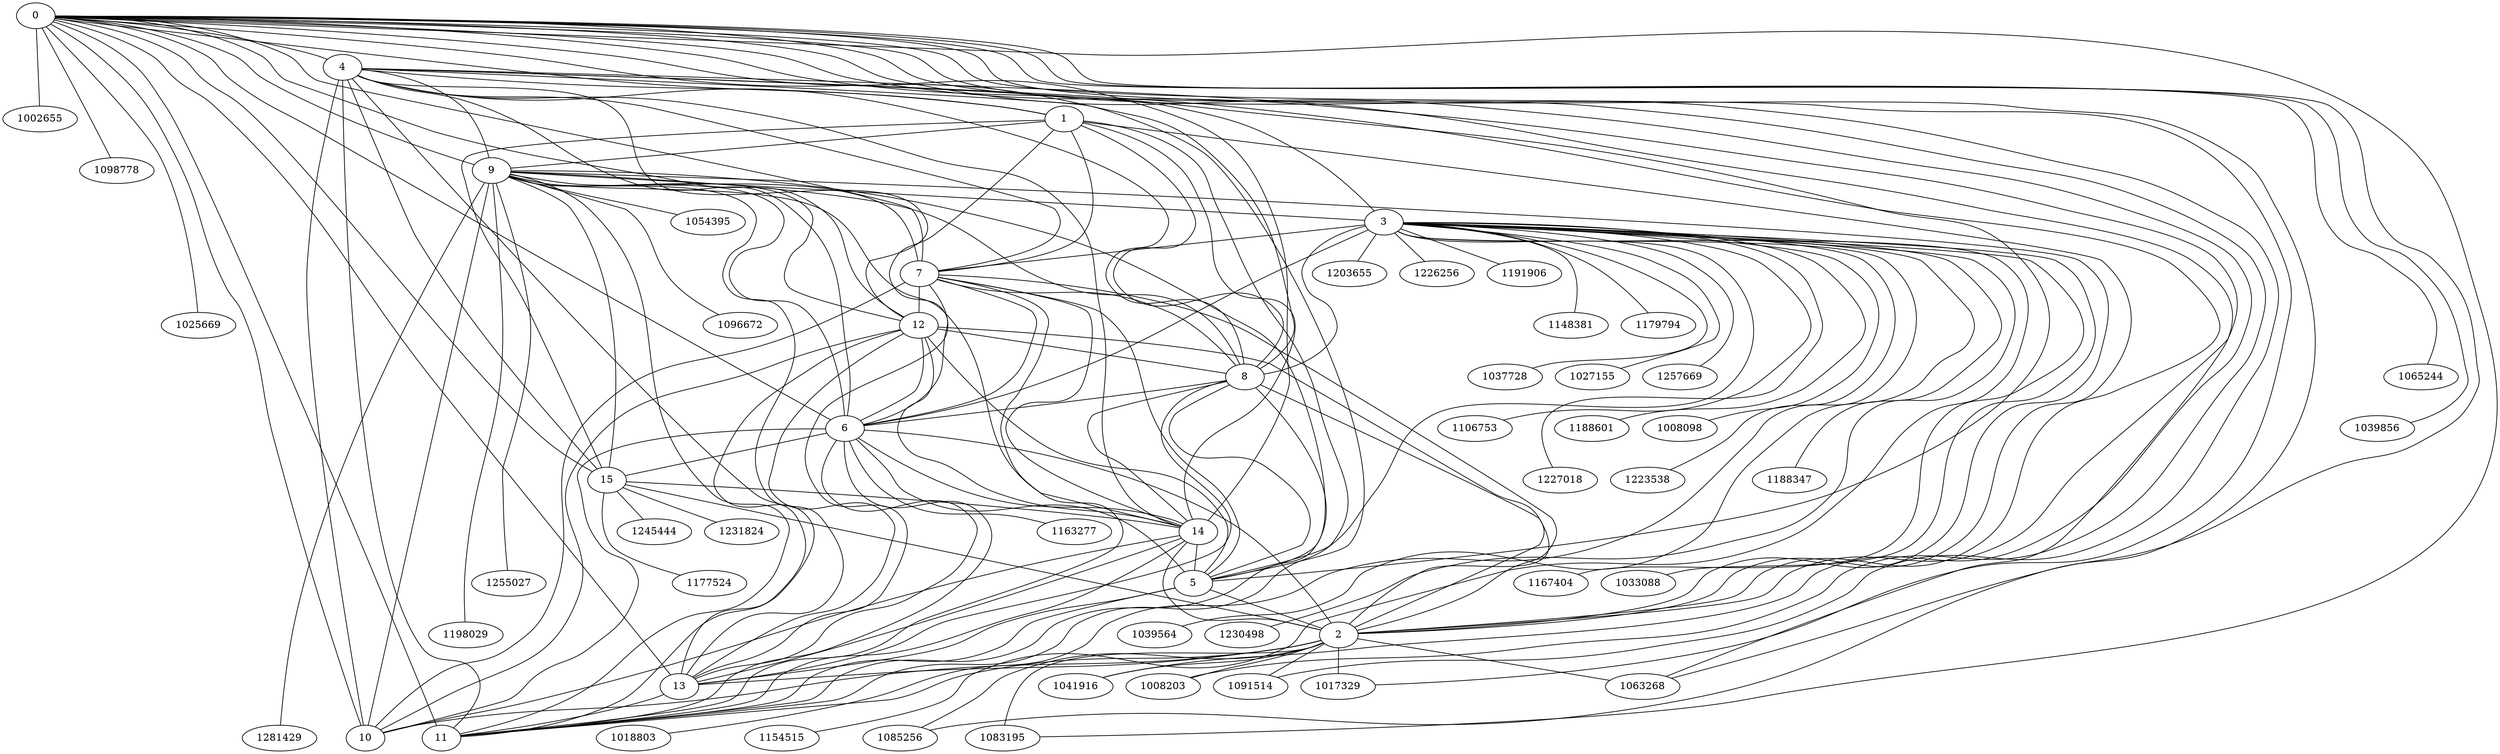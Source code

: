 graph G {
0 -- 1002655 [weight=0.129971762501505, s=External];
0 [id=20545];
1 [id=89415];
1002655 [id=2655, c=3];
0 -- 1098778 [weight=0.13115897270929383, s=External];
2 [id=115233];
3 [id=131221];
1098778 [id=98778, c=3];
0 -- 1025669 [weight=0.13208769359861283, s=External];
4 [id=142556];
5 [id=142557];
1025669 [id=25669, c=3];
0 -- 1085256 [weight=0.13485483909128293, s=External];
6 [id=142558];
7 [id=165521];
1085256 [id=85256, c=3];
0 -- 1083195 [weight=0.13648878534636794, s=External];
8 [id=165522];
9 [id=165523];
1083195 [id=83195, c=5];
0 -- 1041916 [weight=0.13787547425480196, s=External];
10 [id=182541];
11 [id=182952];
1041916 [id=41916, c=5];
0 -- 1008203 [weight=0.13904532839176678, s=External];
12 [id=182953];
13 [id=182954];
1008203 [id=8203, c=1];
0 -- 1065244 [weight=0.14183900234389402, s=External];
14 [id=217428];
15 [id=226588];
1065244 [id=65244, c=3];
1 -- 0 [weight=0.476703569282278];
0 -- 1039856 [weight=0.14586050633447487, s=External];
2 -- 0 [weight=0.427815365985939];
1039856 [id=39856, c=3];
6 -- 0 [weight=0.279077902598753];
0 -- 1091514 [weight=0.15282175298559414, s=External];
14 -- 0 [weight=0.193305365193457];
1091514 [id=91514, c=5];
15 -- 0 [weight=0.101745250122025];
0 -- 1017329 [weight=0.15360432725482034, s=External];
2 -- 1 [weight=0.616077331677036];
1017329 [id=17329, c=5];
4 -- 1 [weight=0.383571457295433];
0 -- 10 [weight=0.1620080616632741, s=Hidden];
6 -- 1 [weight=0.378093245624341];
0 -- 11 [weight=0.17169689894225437, s=Hidden];
14 -- 1 [weight=0.265028485510463];
0 -- 1063268 [weight=0.17696250237940062, s=External];
4 -- 2 [weight=0.417324364281611];
1063268 [id=63268, c=5];
5 -- 2 [weight=0.401556560293771];
0 -- 9 [weight=0.17748873338895005, s=Hidden];
6 -- 2 [weight=0.406117972534031];
0 -- 13 [weight=0.18184776241932007, s=Hidden];
14 -- 2 [weight=0.268789332553792];
0 -- 12 [weight=0.18262599701049112, s=Hidden];
15 -- 2 [weight=0.0779810835350082];
0 -- 7 [weight=0.18961047731978153, s=Hidden];
6 -- 4 [weight=0.692600981885131];
0 -- 8 [weight=0.2179842015008013, s=Hidden];
6 -- 5 [weight=0.703035457255422];
0 -- 4 [weight=0.26705178913628236, s=Hidden];
6 -- 3 [weight=0.0555269384401246];
0 -- 5 [weight=0.2925378990905927, s=Hidden];
8 -- 6 [weight=0.551187649699527];
1 -- 8 [weight=0.2830419540286084, s=Hidden];
9 -- 6 [weight=0.491764187046704];
1 -- 7 [weight=0.2934190741763479, s=Hidden];
15 -- 14 [weight=0.0767709379364493];
1 -- 9 [weight=0.2963324498894404, s=Hidden];
4 -- 3 [weight=0.0533389710888763];
1 -- 5 [weight=0.3633762060617412, s=Hidden];
5 -- 4 [weight=0.692223909719991];
2 -- 1041916 [weight=0.07868262055052251, s=External];
7 -- 4 [weight=0.53116460912583];
2 -- 1083195 [weight=0.07911782114503887, s=External];
8 -- 4 [weight=0.51600307458695];
2 -- 1008203 [weight=0.08108834420722728, s=External];
9 -- 4 [weight=0.529982794756563];
2 -- 1091514 [weight=0.08192975094472446, s=External];
10 -- 4 [weight=0.257030809793678];
2 -- 1017329 [weight=0.08329672597193385, s=External];
8 -- 5 [weight=0.521021669638672];
2 -- 1085256 [weight=0.0838025279230071, s=External];
9 -- 3 [weight=0.048069291700235];
2 -- 1063268 [weight=0.09289666044612928, s=External];
8 -- 7 [weight=0.620323939222648];
2 -- 10 [weight=0.21047096506481042, s=Hidden];
9 -- 7 [weight=0.73776113876354];
2 -- 11 [weight=0.2479211627695585, s=Hidden];
10 -- 7 [weight=0.255920269866666];
2 -- 12 [weight=0.2575967402393798, s=Hidden];
11 -- 7 [weight=0.482476720543409];
2 -- 13 [weight=0.2744571022873349, s=Hidden];
13 -- 7 [weight=0.531891317487756];
2 -- 8 [weight=0.2942779270592491, s=Hidden];
9 -- 8 [weight=0.597795743995752];
2 -- 9 [weight=0.299703149402125, s=Hidden];
11 -- 8 [weight=0.493309863384325];
2 -- 7 [weight=0.30752002421548624, s=Hidden];
12 -- 8 [weight=0.497411002665796];
3 -- 1257669 [weight=0.04871234284525479, s=External];
13 -- 8 [weight=0.544593055093996];
1257669 [id=257669, c=11];
10 -- 9 [weight=0.266020177773917];
3 -- 1008098 [weight=0.04929912816972377, s=External];
13 -- 9 [weight=0.520071978020908];
1008098 [id=8098, c=3];
12 -- 11 [weight=0.600692162435775];
3 -- 1223538 [weight=0.049753621533654646, s=External];
13 -- 11 [weight=0.659215457245834];
1223538 [id=223538, c=11];
13 -- 12 [weight=0.683706249300304];
3 -- 8 [weight=0.05011801755604321, s=Hidden];
3 -- 1033088 [weight=0.05017561388423258, s=External];
1033088 [id=33088, c=5];
3 -- 1039564 [weight=0.050538154845977894, s=External];
1039564 [id=39564, c=5];
3 -- 1018803 [weight=0.05110191600357008, s=External];
1018803 [id=18803, c=5];
3 -- 1148381 [weight=0.05184222625278291, s=External];
1148381 [id=148381, c=11];
3 -- 1037728 [weight=0.05244700316874276, s=External];
1037728 [id=37728, c=5];
3 -- 11 [weight=0.053112573768940616, s=Hidden];
3 -- 1106753 [weight=0.05317330384271697, s=External];
1106753 [id=106753, c=5];
3 -- 7 [weight=0.05351300189268995, s=Hidden];
3 -- 1188347 [weight=0.05384613799879892, s=External];
1188347 [id=188347, c=5];
3 -- 1167404 [weight=0.054043225730205244, s=External];
1167404 [id=167404, c=5];
3 -- 1230498 [weight=0.05573152056650019, s=External];
1230498 [id=230498, c=15];
3 -- 1154515 [weight=0.05594534342074252, s=External];
1154515 [id=154515, c=8];
3 -- 1179794 [weight=0.05787234516853329, s=External];
1179794 [id=179794, c=5];
3 -- 1027155 [weight=0.05836554671151385, s=External];
1027155 [id=27155, c=5];
3 -- 1188601 [weight=0.05901395783584625, s=External];
1188601 [id=188601, c=11];
3 -- 1227018 [weight=0.05944759884860313, s=External];
1227018 [id=227018, c=11];
3 -- 1203655 [weight=0.06223047791811134, s=External];
1203655 [id=203655, c=5];
3 -- 1226256 [weight=0.06318470391757362, s=External];
1226256 [id=226256, c=11];
3 -- 1191906 [weight=0.06914117104772229, s=External];
1191906 [id=191906, c=5];
4 -- 1063268 [weight=0.05390229109425907, s=External];
4 -- 15 [weight=0.06595294245843673, s=Hidden];
4 -- 14 [weight=0.1572881346913581, s=Hidden];
4 -- 11 [weight=0.43700026131380126, s=Hidden];
4 -- 12 [weight=0.4483198542889395, s=Hidden];
4 -- 13 [weight=0.4682823301445617, s=Hidden];
5 -- 12 [weight=0.45361970960853054, s=Hidden];
5 -- 11 [weight=0.4590930160670511, s=Hidden];
5 -- 13 [weight=0.46209566991658496, s=Hidden];
5 -- 9 [weight=0.47638389899194933, s=Hidden];
5 -- 7 [weight=0.4774762894172852, s=Hidden];
6 -- 1163277 [weight=0.058985542712575355, s=External];
1163277 [id=163277, c=3];
6 -- 15 [weight=0.0662604694179545, s=Hidden];
6 -- 14 [weight=0.17251858930790076, s=Hidden];
6 -- 10 [weight=0.25400970016277835, s=Hidden];
6 -- 11 [weight=0.4186968829255077, s=Hidden];
6 -- 12 [weight=0.42421933066849843, s=Hidden];
6 -- 13 [weight=0.45342068701590305, s=Hidden];
6 -- 7 [weight=0.48781826071417445, s=Hidden];
7 -- 12 [weight=0.477453024321985, s=Hidden];
9 -- 1255027 [weight=0.050033048921554836, s=External];
1255027 [id=255027, c=9];
9 -- 1198029 [weight=0.05028446157243444, s=External];
1198029 [id=198029, c=2];
9 -- 1281429 [weight=0.05040332295904162, s=External];
1281429 [id=281429, c=9];
9 -- 1096672 [weight=0.05507799299388555, s=External];
1096672 [id=96672, c=1];
9 -- 15 [weight=0.055243262332809524, s=Hidden];
9 -- 1054395 [weight=0.060769241339884796, s=External];
1054395 [id=54395, c=5];
9 -- 14 [weight=0.15986839978435577, s=Hidden];
9 -- 11 [weight=0.4750511973966923, s=Hidden];
9 -- 12 [weight=0.47884289261897717, s=Hidden];
10 -- 12 [weight=0.2619140994951768, s=Hidden];
14 -- 5 [weight=0.12527696957905685, s=Hidden];
14 -- 12 [weight=0.12945118213748644, s=Hidden];
14 -- 13 [weight=0.1308828841861686, s=Hidden];
14 -- 11 [weight=0.15201307821177942, s=Hidden];
14 -- 8 [weight=0.15636180903562624, s=Hidden];
14 -- 7 [weight=0.1714941896503406, s=Hidden];
14 -- 10 [weight=0.2201968191542716, s=Hidden];
15 -- 1177524 [weight=0.07698278030904163, s=External];
1177524 [id=177524, c=0];
15 -- 1 [weight=0.07788004995755725, s=Hidden];
15 -- 1245444 [weight=0.07949201138991055, s=External];
1245444 [id=245444, c=0];
15 -- 1231824 [weight=0.08572608872473114, s=External];
1231824 [id=231824, c=0];
}
